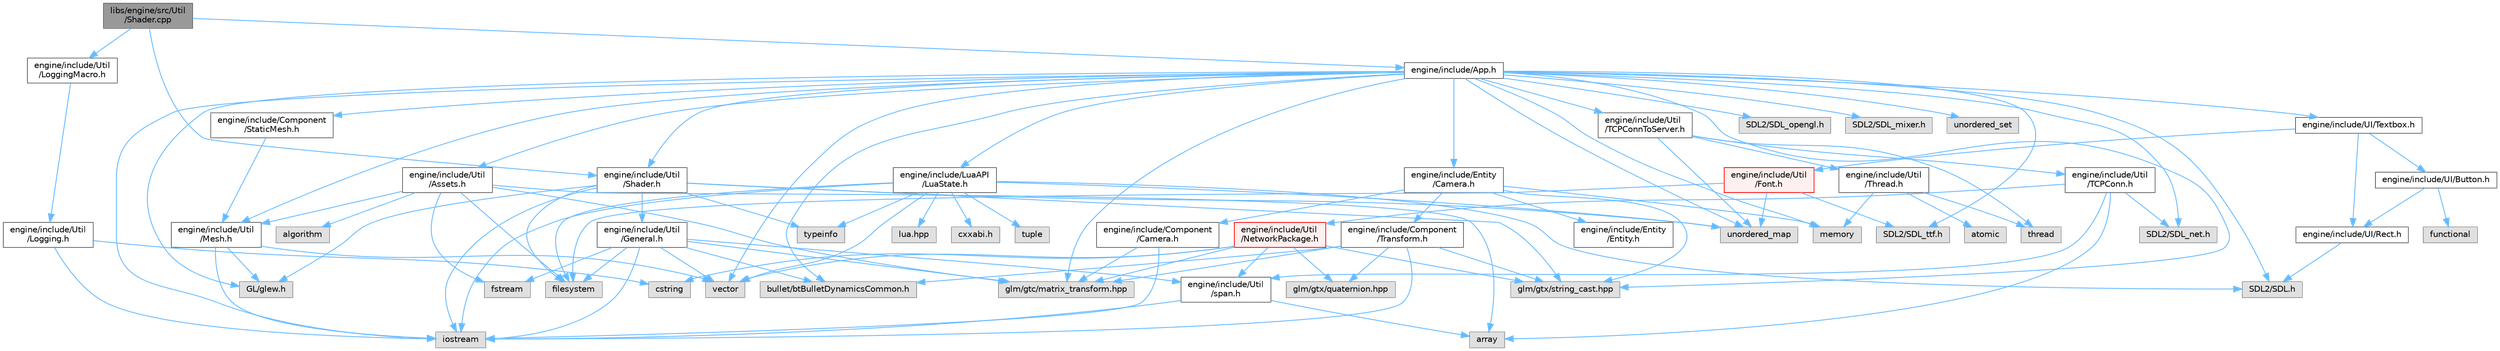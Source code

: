 digraph "libs/engine/src/Util/Shader.cpp"
{
 // LATEX_PDF_SIZE
  bgcolor="transparent";
  edge [fontname=Helvetica,fontsize=10,labelfontname=Helvetica,labelfontsize=10];
  node [fontname=Helvetica,fontsize=10,shape=box,height=0.2,width=0.4];
  Node1 [label="libs/engine/src/Util\l/Shader.cpp",height=0.2,width=0.4,color="gray40", fillcolor="grey60", style="filled", fontcolor="black",tooltip=" "];
  Node1 -> Node2 [color="steelblue1",style="solid"];
  Node2 [label="engine/include/Util\l/Shader.h",height=0.2,width=0.4,color="grey40", fillcolor="white", style="filled",URL="$_shader_8h.html",tooltip=" "];
  Node2 -> Node3 [color="steelblue1",style="solid"];
  Node3 [label="typeinfo",height=0.2,width=0.4,color="grey60", fillcolor="#E0E0E0", style="filled",tooltip=" "];
  Node2 -> Node4 [color="steelblue1",style="solid"];
  Node4 [label="GL/glew.h",height=0.2,width=0.4,color="grey60", fillcolor="#E0E0E0", style="filled",tooltip=" "];
  Node2 -> Node5 [color="steelblue1",style="solid"];
  Node5 [label="glm/gtx/string_cast.hpp",height=0.2,width=0.4,color="grey60", fillcolor="#E0E0E0", style="filled",tooltip=" "];
  Node2 -> Node6 [color="steelblue1",style="solid"];
  Node6 [label="iostream",height=0.2,width=0.4,color="grey60", fillcolor="#E0E0E0", style="filled",tooltip=" "];
  Node2 -> Node7 [color="steelblue1",style="solid"];
  Node7 [label="filesystem",height=0.2,width=0.4,color="grey60", fillcolor="#E0E0E0", style="filled",tooltip=" "];
  Node2 -> Node8 [color="steelblue1",style="solid"];
  Node8 [label="unordered_map",height=0.2,width=0.4,color="grey60", fillcolor="#E0E0E0", style="filled",tooltip=" "];
  Node2 -> Node9 [color="steelblue1",style="solid"];
  Node9 [label="engine/include/Util\l/General.h",height=0.2,width=0.4,color="grey40", fillcolor="white", style="filled",URL="$_general_8h.html",tooltip=" "];
  Node9 -> Node7 [color="steelblue1",style="solid"];
  Node9 -> Node10 [color="steelblue1",style="solid"];
  Node10 [label="fstream",height=0.2,width=0.4,color="grey60", fillcolor="#E0E0E0", style="filled",tooltip=" "];
  Node9 -> Node6 [color="steelblue1",style="solid"];
  Node9 -> Node11 [color="steelblue1",style="solid"];
  Node11 [label="vector",height=0.2,width=0.4,color="grey60", fillcolor="#E0E0E0", style="filled",tooltip=" "];
  Node9 -> Node12 [color="steelblue1",style="solid"];
  Node12 [label="glm/gtc/matrix_transform.hpp",height=0.2,width=0.4,color="grey60", fillcolor="#E0E0E0", style="filled",tooltip=" "];
  Node9 -> Node13 [color="steelblue1",style="solid"];
  Node13 [label="bullet/btBulletDynamicsCommon.h",height=0.2,width=0.4,color="grey60", fillcolor="#E0E0E0", style="filled",tooltip=" "];
  Node9 -> Node14 [color="steelblue1",style="solid"];
  Node14 [label="engine/include/Util\l/span.h",height=0.2,width=0.4,color="grey40", fillcolor="white", style="filled",URL="$span_8h.html",tooltip=" "];
  Node14 -> Node15 [color="steelblue1",style="solid"];
  Node15 [label="array",height=0.2,width=0.4,color="grey60", fillcolor="#E0E0E0", style="filled",tooltip=" "];
  Node14 -> Node6 [color="steelblue1",style="solid"];
  Node1 -> Node16 [color="steelblue1",style="solid"];
  Node16 [label="engine/include/App.h",height=0.2,width=0.4,color="grey40", fillcolor="white", style="filled",URL="$_app_8h.html",tooltip=" "];
  Node16 -> Node6 [color="steelblue1",style="solid"];
  Node16 -> Node17 [color="steelblue1",style="solid"];
  Node17 [label="engine/include/Entity\l/Camera.h",height=0.2,width=0.4,color="grey40", fillcolor="white", style="filled",URL="$_entity_2_camera_8h.html",tooltip=" "];
  Node17 -> Node18 [color="steelblue1",style="solid"];
  Node18 [label="memory",height=0.2,width=0.4,color="grey60", fillcolor="#E0E0E0", style="filled",tooltip=" "];
  Node17 -> Node19 [color="steelblue1",style="solid"];
  Node19 [label="engine/include/Entity\l/Entity.h",height=0.2,width=0.4,color="grey40", fillcolor="white", style="filled",URL="$_entity_8h.html",tooltip=" "];
  Node17 -> Node20 [color="steelblue1",style="solid"];
  Node20 [label="engine/include/Component\l/Camera.h",height=0.2,width=0.4,color="grey40", fillcolor="white", style="filled",URL="$_component_2_camera_8h.html",tooltip=" "];
  Node20 -> Node12 [color="steelblue1",style="solid"];
  Node20 -> Node6 [color="steelblue1",style="solid"];
  Node17 -> Node21 [color="steelblue1",style="solid"];
  Node21 [label="engine/include/Component\l/Transform.h",height=0.2,width=0.4,color="grey40", fillcolor="white", style="filled",URL="$_transform_8h.html",tooltip=" "];
  Node21 -> Node12 [color="steelblue1",style="solid"];
  Node21 -> Node5 [color="steelblue1",style="solid"];
  Node21 -> Node22 [color="steelblue1",style="solid"];
  Node22 [label="glm/gtx/quaternion.hpp",height=0.2,width=0.4,color="grey60", fillcolor="#E0E0E0", style="filled",tooltip=" "];
  Node21 -> Node6 [color="steelblue1",style="solid"];
  Node21 -> Node13 [color="steelblue1",style="solid"];
  Node17 -> Node5 [color="steelblue1",style="solid"];
  Node16 -> Node23 [color="steelblue1",style="solid"];
  Node23 [label="engine/include/Util\l/Assets.h",height=0.2,width=0.4,color="grey40", fillcolor="white", style="filled",URL="$_assets_8h.html",tooltip=" "];
  Node23 -> Node10 [color="steelblue1",style="solid"];
  Node23 -> Node7 [color="steelblue1",style="solid"];
  Node23 -> Node15 [color="steelblue1",style="solid"];
  Node23 -> Node24 [color="steelblue1",style="solid"];
  Node24 [label="algorithm",height=0.2,width=0.4,color="grey60", fillcolor="#E0E0E0", style="filled",tooltip=" "];
  Node23 -> Node25 [color="steelblue1",style="solid"];
  Node25 [label="engine/include/Util\l/Mesh.h",height=0.2,width=0.4,color="grey40", fillcolor="white", style="filled",URL="$_mesh_8h.html",tooltip=" "];
  Node25 -> Node6 [color="steelblue1",style="solid"];
  Node25 -> Node11 [color="steelblue1",style="solid"];
  Node25 -> Node4 [color="steelblue1",style="solid"];
  Node23 -> Node12 [color="steelblue1",style="solid"];
  Node16 -> Node26 [color="steelblue1",style="solid"];
  Node26 [label="engine/include/Component\l/StaticMesh.h",height=0.2,width=0.4,color="grey40", fillcolor="white", style="filled",URL="$_static_mesh_8h.html",tooltip=" "];
  Node26 -> Node25 [color="steelblue1",style="solid"];
  Node16 -> Node25 [color="steelblue1",style="solid"];
  Node16 -> Node27 [color="steelblue1",style="solid"];
  Node27 [label="engine/include/Util\l/TCPConnToServer.h",height=0.2,width=0.4,color="grey40", fillcolor="white", style="filled",URL="$_t_c_p_conn_to_server_8h.html",tooltip=" "];
  Node27 -> Node28 [color="steelblue1",style="solid"];
  Node28 [label="engine/include/Util\l/TCPConn.h",height=0.2,width=0.4,color="grey40", fillcolor="white", style="filled",URL="$_t_c_p_conn_8h.html",tooltip=" "];
  Node28 -> Node29 [color="steelblue1",style="solid"];
  Node29 [label="SDL2/SDL_net.h",height=0.2,width=0.4,color="grey60", fillcolor="#E0E0E0", style="filled",tooltip=" "];
  Node28 -> Node14 [color="steelblue1",style="solid"];
  Node28 -> Node30 [color="steelblue1",style="solid"];
  Node30 [label="engine/include/Util\l/NetworkPackage.h",height=0.2,width=0.4,color="red", fillcolor="#FFF0F0", style="filled",URL="$_network_package_8h.html",tooltip=" "];
  Node30 -> Node31 [color="steelblue1",style="solid"];
  Node31 [label="cstring",height=0.2,width=0.4,color="grey60", fillcolor="#E0E0E0", style="filled",tooltip=" "];
  Node30 -> Node12 [color="steelblue1",style="solid"];
  Node30 -> Node5 [color="steelblue1",style="solid"];
  Node30 -> Node22 [color="steelblue1",style="solid"];
  Node30 -> Node14 [color="steelblue1",style="solid"];
  Node30 -> Node11 [color="steelblue1",style="solid"];
  Node28 -> Node15 [color="steelblue1",style="solid"];
  Node27 -> Node33 [color="steelblue1",style="solid"];
  Node33 [label="engine/include/Util\l/Thread.h",height=0.2,width=0.4,color="grey40", fillcolor="white", style="filled",URL="$_thread_8h.html",tooltip=" "];
  Node33 -> Node18 [color="steelblue1",style="solid"];
  Node33 -> Node34 [color="steelblue1",style="solid"];
  Node34 [label="thread",height=0.2,width=0.4,color="grey60", fillcolor="#E0E0E0", style="filled",tooltip=" "];
  Node33 -> Node35 [color="steelblue1",style="solid"];
  Node35 [label="atomic",height=0.2,width=0.4,color="grey60", fillcolor="#E0E0E0", style="filled",tooltip=" "];
  Node27 -> Node34 [color="steelblue1",style="solid"];
  Node27 -> Node8 [color="steelblue1",style="solid"];
  Node16 -> Node2 [color="steelblue1",style="solid"];
  Node16 -> Node36 [color="steelblue1",style="solid"];
  Node36 [label="engine/include/LuaAPI\l/LuaState.h",height=0.2,width=0.4,color="grey40", fillcolor="white", style="filled",URL="$_lua_state_8h.html",tooltip=" "];
  Node36 -> Node37 [color="steelblue1",style="solid"];
  Node37 [label="lua.hpp",height=0.2,width=0.4,color="grey60", fillcolor="#E0E0E0", style="filled",tooltip=" "];
  Node36 -> Node7 [color="steelblue1",style="solid"];
  Node36 -> Node6 [color="steelblue1",style="solid"];
  Node36 -> Node11 [color="steelblue1",style="solid"];
  Node36 -> Node3 [color="steelblue1",style="solid"];
  Node36 -> Node38 [color="steelblue1",style="solid"];
  Node38 [label="cxxabi.h",height=0.2,width=0.4,color="grey60", fillcolor="#E0E0E0", style="filled",tooltip=" "];
  Node36 -> Node39 [color="steelblue1",style="solid"];
  Node39 [label="tuple",height=0.2,width=0.4,color="grey60", fillcolor="#E0E0E0", style="filled",tooltip=" "];
  Node36 -> Node8 [color="steelblue1",style="solid"];
  Node36 -> Node40 [color="steelblue1",style="solid"];
  Node40 [label="SDL2/SDL.h",height=0.2,width=0.4,color="grey60", fillcolor="#E0E0E0", style="filled",tooltip=" "];
  Node16 -> Node41 [color="steelblue1",style="solid"];
  Node41 [label="engine/include/UI/Textbox.h",height=0.2,width=0.4,color="grey40", fillcolor="white", style="filled",URL="$_textbox_8h.html",tooltip=" "];
  Node41 -> Node42 [color="steelblue1",style="solid"];
  Node42 [label="engine/include/UI/Rect.h",height=0.2,width=0.4,color="grey40", fillcolor="white", style="filled",URL="$_rect_8h.html",tooltip=" "];
  Node42 -> Node40 [color="steelblue1",style="solid"];
  Node41 -> Node43 [color="steelblue1",style="solid"];
  Node43 [label="engine/include/UI/Button.h",height=0.2,width=0.4,color="grey40", fillcolor="white", style="filled",URL="$_button_8h.html",tooltip=" "];
  Node43 -> Node44 [color="steelblue1",style="solid"];
  Node44 [label="functional",height=0.2,width=0.4,color="grey60", fillcolor="#E0E0E0", style="filled",tooltip=" "];
  Node43 -> Node42 [color="steelblue1",style="solid"];
  Node41 -> Node45 [color="steelblue1",style="solid"];
  Node45 [label="engine/include/Util\l/Font.h",height=0.2,width=0.4,color="red", fillcolor="#FFF0F0", style="filled",URL="$_font_8h.html",tooltip=" "];
  Node45 -> Node46 [color="steelblue1",style="solid"];
  Node46 [label="SDL2/SDL_ttf.h",height=0.2,width=0.4,color="grey60", fillcolor="#E0E0E0", style="filled",tooltip=" "];
  Node45 -> Node7 [color="steelblue1",style="solid"];
  Node45 -> Node8 [color="steelblue1",style="solid"];
  Node16 -> Node18 [color="steelblue1",style="solid"];
  Node16 -> Node11 [color="steelblue1",style="solid"];
  Node16 -> Node8 [color="steelblue1",style="solid"];
  Node16 -> Node12 [color="steelblue1",style="solid"];
  Node16 -> Node4 [color="steelblue1",style="solid"];
  Node16 -> Node40 [color="steelblue1",style="solid"];
  Node16 -> Node50 [color="steelblue1",style="solid"];
  Node50 [label="SDL2/SDL_opengl.h",height=0.2,width=0.4,color="grey60", fillcolor="#E0E0E0", style="filled",tooltip=" "];
  Node16 -> Node46 [color="steelblue1",style="solid"];
  Node16 -> Node51 [color="steelblue1",style="solid"];
  Node51 [label="SDL2/SDL_mixer.h",height=0.2,width=0.4,color="grey60", fillcolor="#E0E0E0", style="filled",tooltip=" "];
  Node16 -> Node29 [color="steelblue1",style="solid"];
  Node16 -> Node13 [color="steelblue1",style="solid"];
  Node16 -> Node52 [color="steelblue1",style="solid"];
  Node52 [label="unordered_set",height=0.2,width=0.4,color="grey60", fillcolor="#E0E0E0", style="filled",tooltip=" "];
  Node16 -> Node5 [color="steelblue1",style="solid"];
  Node1 -> Node53 [color="steelblue1",style="solid"];
  Node53 [label="engine/include/Util\l/LoggingMacro.h",height=0.2,width=0.4,color="grey40", fillcolor="white", style="filled",URL="$_logging_macro_8h.html",tooltip=" "];
  Node53 -> Node54 [color="steelblue1",style="solid"];
  Node54 [label="engine/include/Util\l/Logging.h",height=0.2,width=0.4,color="grey40", fillcolor="white", style="filled",URL="$_logging_8h.html",tooltip=" "];
  Node54 -> Node6 [color="steelblue1",style="solid"];
  Node54 -> Node31 [color="steelblue1",style="solid"];
}
